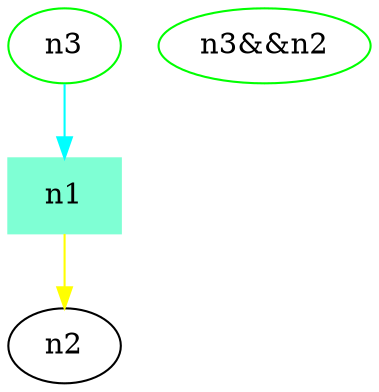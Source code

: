 digraph foo {
    n1 [color=aquamarine, b=3, a=4, style=filled, shape=polygon];
    n2 ;
    n3 [color=green, label="n3", a=3];
    n4 [color=green, label="n3&&n2", a=toto];
    n1 -> n2 [color=yellow, b=2, a=5, splines=curved];
    n3 -> n1 [color=cyan, b=1];
}
